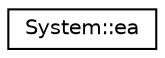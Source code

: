 digraph G
{
  edge [fontname="Helvetica",fontsize="10",labelfontname="Helvetica",labelfontsize="10"];
  node [fontname="Helvetica",fontsize="10",shape=record];
  rankdir="LR";
  Node1 [label="System::ea",height=0.2,width=0.4,color="black", fillcolor="white", style="filled",URL="$struct_system_1_1ea.html"];
}
